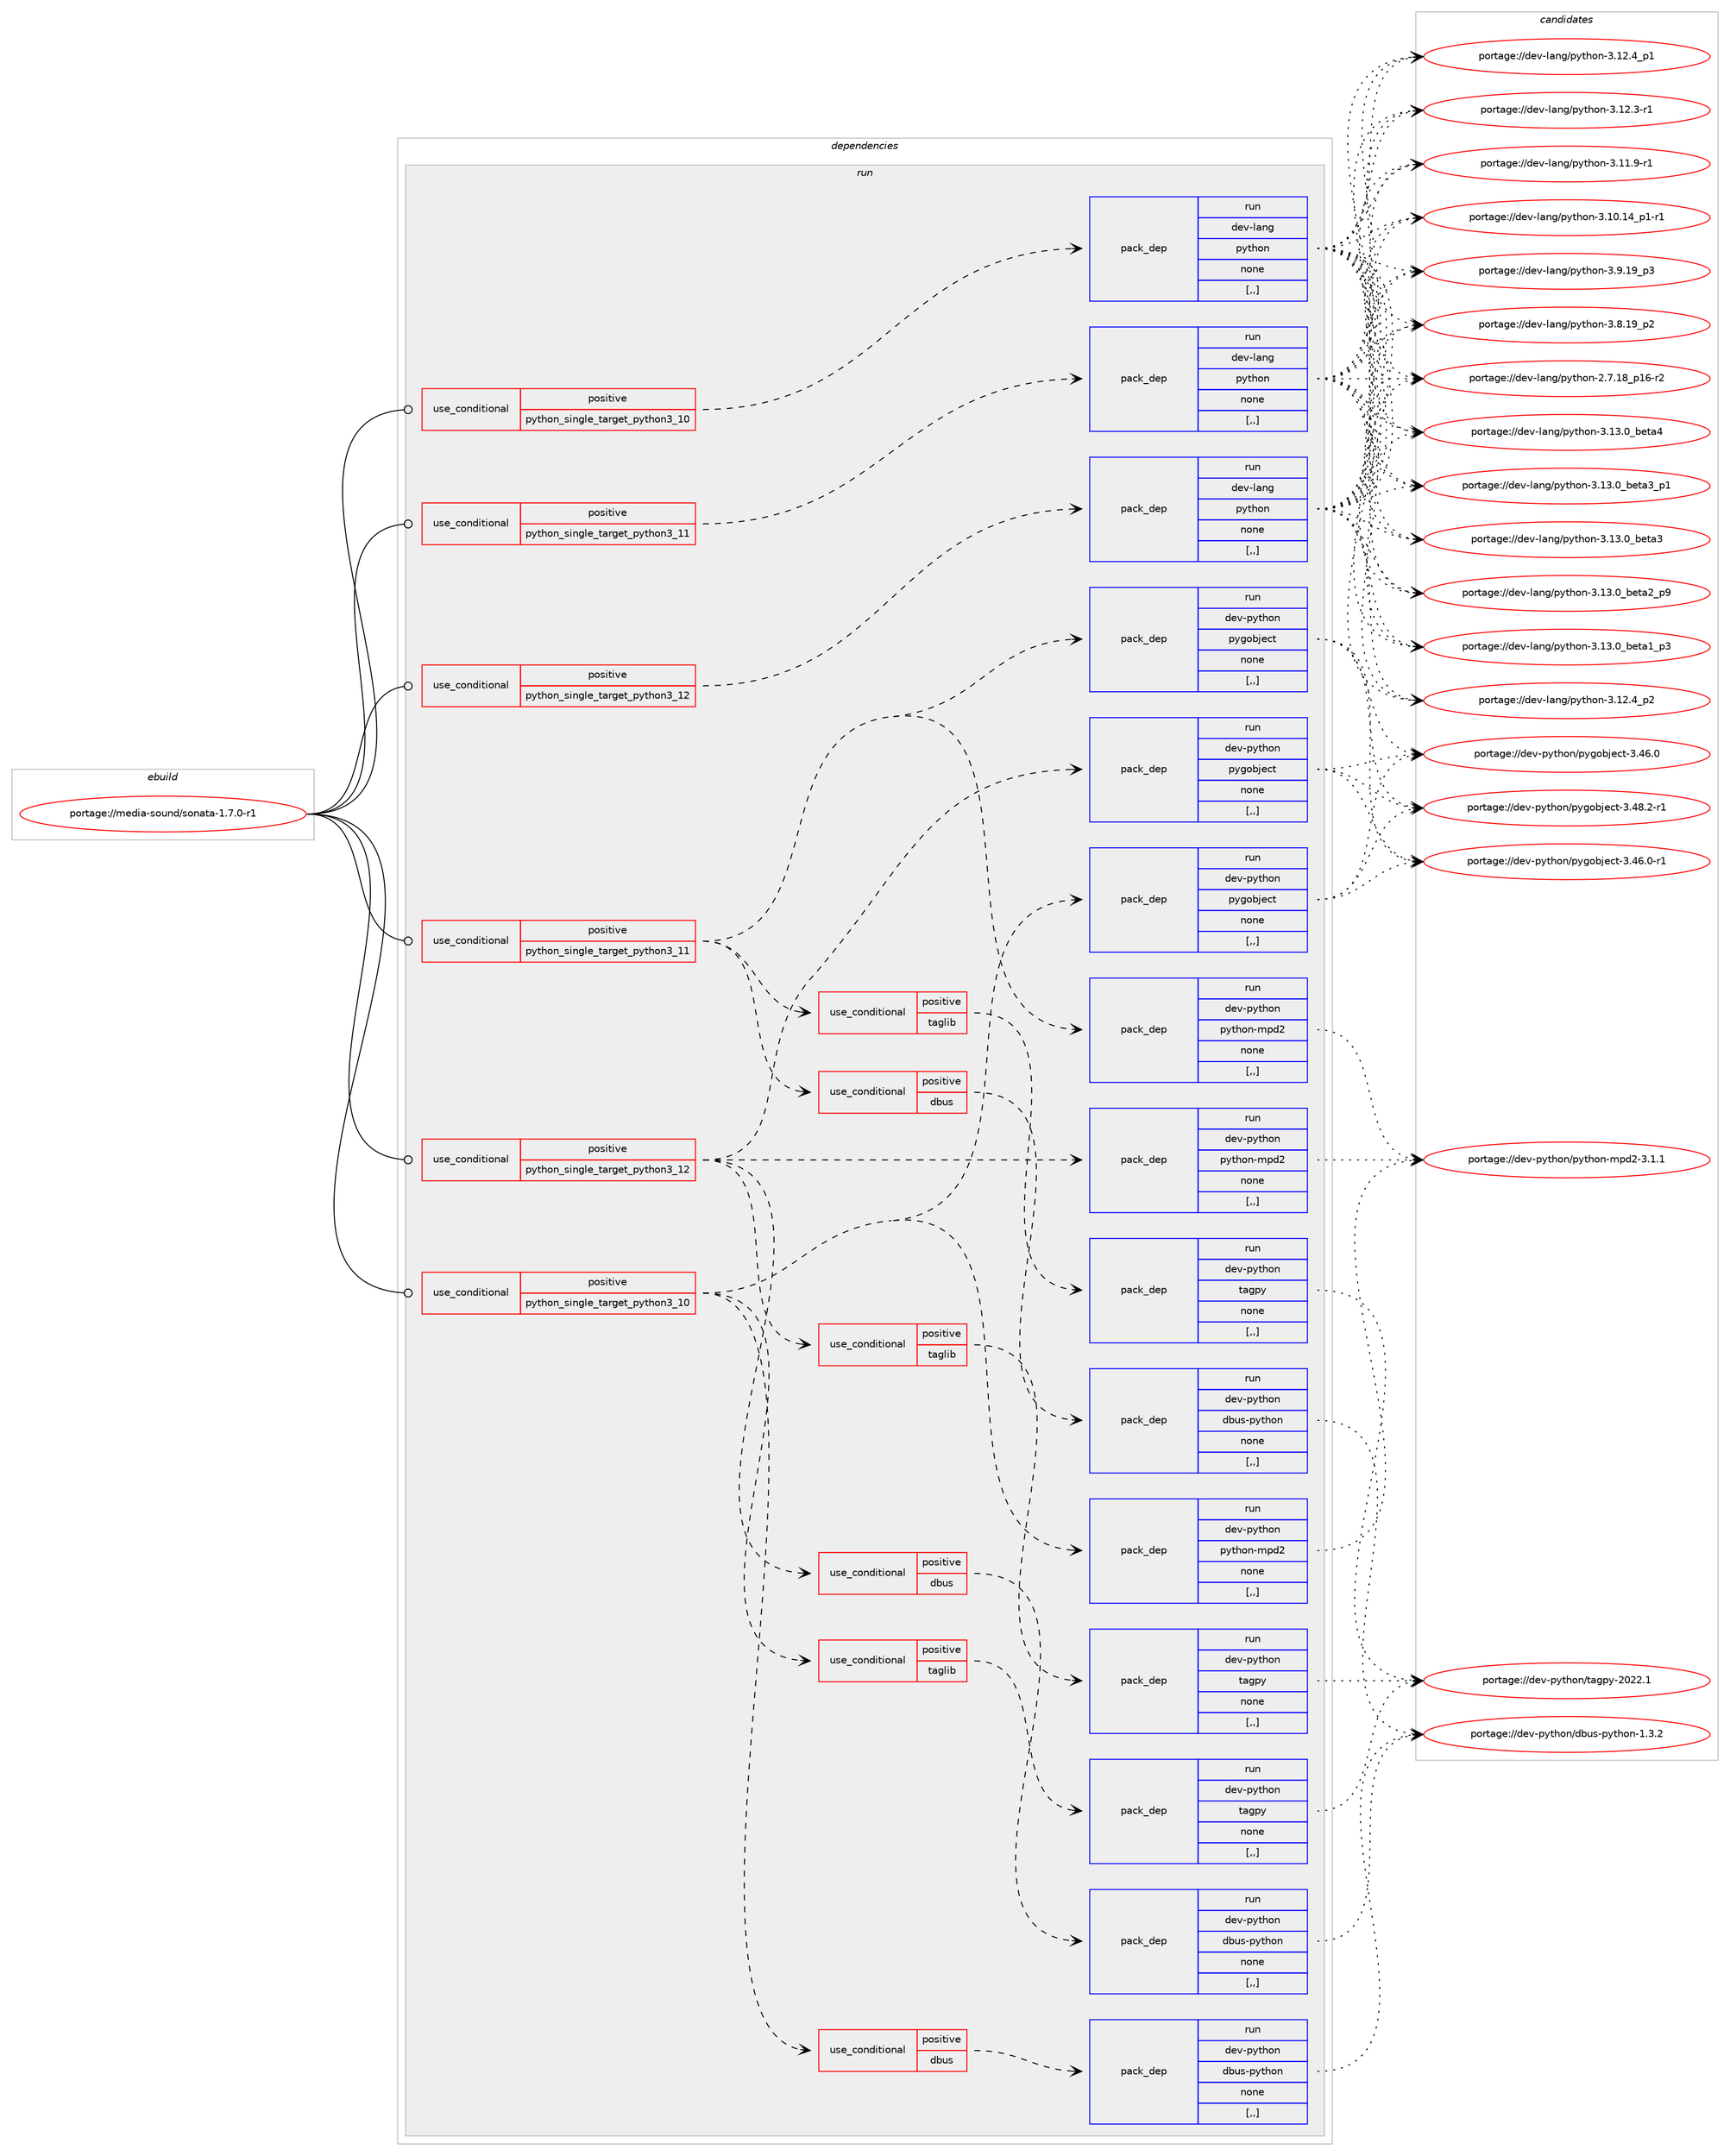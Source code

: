 digraph prolog {

# *************
# Graph options
# *************

newrank=true;
concentrate=true;
compound=true;
graph [rankdir=LR,fontname=Helvetica,fontsize=10,ranksep=1.5];#, ranksep=2.5, nodesep=0.2];
edge  [arrowhead=vee];
node  [fontname=Helvetica,fontsize=10];

# **********
# The ebuild
# **********

subgraph cluster_leftcol {
color=gray;
label=<<i>ebuild</i>>;
id [label="portage://media-sound/sonata-1.7.0-r1", color=red, width=4, href="../media-sound/sonata-1.7.0-r1.svg"];
}

# ****************
# The dependencies
# ****************

subgraph cluster_midcol {
color=gray;
label=<<i>dependencies</i>>;
subgraph cluster_compile {
fillcolor="#eeeeee";
style=filled;
label=<<i>compile</i>>;
}
subgraph cluster_compileandrun {
fillcolor="#eeeeee";
style=filled;
label=<<i>compile and run</i>>;
}
subgraph cluster_run {
fillcolor="#eeeeee";
style=filled;
label=<<i>run</i>>;
subgraph cond81389 {
dependency320820 [label=<<TABLE BORDER="0" CELLBORDER="1" CELLSPACING="0" CELLPADDING="4"><TR><TD ROWSPAN="3" CELLPADDING="10">use_conditional</TD></TR><TR><TD>positive</TD></TR><TR><TD>python_single_target_python3_10</TD></TR></TABLE>>, shape=none, color=red];
subgraph pack236964 {
dependency320821 [label=<<TABLE BORDER="0" CELLBORDER="1" CELLSPACING="0" CELLPADDING="4" WIDTH="220"><TR><TD ROWSPAN="6" CELLPADDING="30">pack_dep</TD></TR><TR><TD WIDTH="110">run</TD></TR><TR><TD>dev-lang</TD></TR><TR><TD>python</TD></TR><TR><TD>none</TD></TR><TR><TD>[,,]</TD></TR></TABLE>>, shape=none, color=blue];
}
dependency320820:e -> dependency320821:w [weight=20,style="dashed",arrowhead="vee"];
}
id:e -> dependency320820:w [weight=20,style="solid",arrowhead="odot"];
subgraph cond81390 {
dependency320822 [label=<<TABLE BORDER="0" CELLBORDER="1" CELLSPACING="0" CELLPADDING="4"><TR><TD ROWSPAN="3" CELLPADDING="10">use_conditional</TD></TR><TR><TD>positive</TD></TR><TR><TD>python_single_target_python3_10</TD></TR></TABLE>>, shape=none, color=red];
subgraph pack236965 {
dependency320823 [label=<<TABLE BORDER="0" CELLBORDER="1" CELLSPACING="0" CELLPADDING="4" WIDTH="220"><TR><TD ROWSPAN="6" CELLPADDING="30">pack_dep</TD></TR><TR><TD WIDTH="110">run</TD></TR><TR><TD>dev-python</TD></TR><TR><TD>pygobject</TD></TR><TR><TD>none</TD></TR><TR><TD>[,,]</TD></TR></TABLE>>, shape=none, color=blue];
}
dependency320822:e -> dependency320823:w [weight=20,style="dashed",arrowhead="vee"];
subgraph pack236966 {
dependency320824 [label=<<TABLE BORDER="0" CELLBORDER="1" CELLSPACING="0" CELLPADDING="4" WIDTH="220"><TR><TD ROWSPAN="6" CELLPADDING="30">pack_dep</TD></TR><TR><TD WIDTH="110">run</TD></TR><TR><TD>dev-python</TD></TR><TR><TD>python-mpd2</TD></TR><TR><TD>none</TD></TR><TR><TD>[,,]</TD></TR></TABLE>>, shape=none, color=blue];
}
dependency320822:e -> dependency320824:w [weight=20,style="dashed",arrowhead="vee"];
subgraph cond81391 {
dependency320825 [label=<<TABLE BORDER="0" CELLBORDER="1" CELLSPACING="0" CELLPADDING="4"><TR><TD ROWSPAN="3" CELLPADDING="10">use_conditional</TD></TR><TR><TD>positive</TD></TR><TR><TD>dbus</TD></TR></TABLE>>, shape=none, color=red];
subgraph pack236967 {
dependency320826 [label=<<TABLE BORDER="0" CELLBORDER="1" CELLSPACING="0" CELLPADDING="4" WIDTH="220"><TR><TD ROWSPAN="6" CELLPADDING="30">pack_dep</TD></TR><TR><TD WIDTH="110">run</TD></TR><TR><TD>dev-python</TD></TR><TR><TD>dbus-python</TD></TR><TR><TD>none</TD></TR><TR><TD>[,,]</TD></TR></TABLE>>, shape=none, color=blue];
}
dependency320825:e -> dependency320826:w [weight=20,style="dashed",arrowhead="vee"];
}
dependency320822:e -> dependency320825:w [weight=20,style="dashed",arrowhead="vee"];
subgraph cond81392 {
dependency320827 [label=<<TABLE BORDER="0" CELLBORDER="1" CELLSPACING="0" CELLPADDING="4"><TR><TD ROWSPAN="3" CELLPADDING="10">use_conditional</TD></TR><TR><TD>positive</TD></TR><TR><TD>taglib</TD></TR></TABLE>>, shape=none, color=red];
subgraph pack236968 {
dependency320828 [label=<<TABLE BORDER="0" CELLBORDER="1" CELLSPACING="0" CELLPADDING="4" WIDTH="220"><TR><TD ROWSPAN="6" CELLPADDING="30">pack_dep</TD></TR><TR><TD WIDTH="110">run</TD></TR><TR><TD>dev-python</TD></TR><TR><TD>tagpy</TD></TR><TR><TD>none</TD></TR><TR><TD>[,,]</TD></TR></TABLE>>, shape=none, color=blue];
}
dependency320827:e -> dependency320828:w [weight=20,style="dashed",arrowhead="vee"];
}
dependency320822:e -> dependency320827:w [weight=20,style="dashed",arrowhead="vee"];
}
id:e -> dependency320822:w [weight=20,style="solid",arrowhead="odot"];
subgraph cond81393 {
dependency320829 [label=<<TABLE BORDER="0" CELLBORDER="1" CELLSPACING="0" CELLPADDING="4"><TR><TD ROWSPAN="3" CELLPADDING="10">use_conditional</TD></TR><TR><TD>positive</TD></TR><TR><TD>python_single_target_python3_11</TD></TR></TABLE>>, shape=none, color=red];
subgraph pack236969 {
dependency320830 [label=<<TABLE BORDER="0" CELLBORDER="1" CELLSPACING="0" CELLPADDING="4" WIDTH="220"><TR><TD ROWSPAN="6" CELLPADDING="30">pack_dep</TD></TR><TR><TD WIDTH="110">run</TD></TR><TR><TD>dev-lang</TD></TR><TR><TD>python</TD></TR><TR><TD>none</TD></TR><TR><TD>[,,]</TD></TR></TABLE>>, shape=none, color=blue];
}
dependency320829:e -> dependency320830:w [weight=20,style="dashed",arrowhead="vee"];
}
id:e -> dependency320829:w [weight=20,style="solid",arrowhead="odot"];
subgraph cond81394 {
dependency320831 [label=<<TABLE BORDER="0" CELLBORDER="1" CELLSPACING="0" CELLPADDING="4"><TR><TD ROWSPAN="3" CELLPADDING="10">use_conditional</TD></TR><TR><TD>positive</TD></TR><TR><TD>python_single_target_python3_11</TD></TR></TABLE>>, shape=none, color=red];
subgraph pack236970 {
dependency320832 [label=<<TABLE BORDER="0" CELLBORDER="1" CELLSPACING="0" CELLPADDING="4" WIDTH="220"><TR><TD ROWSPAN="6" CELLPADDING="30">pack_dep</TD></TR><TR><TD WIDTH="110">run</TD></TR><TR><TD>dev-python</TD></TR><TR><TD>pygobject</TD></TR><TR><TD>none</TD></TR><TR><TD>[,,]</TD></TR></TABLE>>, shape=none, color=blue];
}
dependency320831:e -> dependency320832:w [weight=20,style="dashed",arrowhead="vee"];
subgraph pack236971 {
dependency320833 [label=<<TABLE BORDER="0" CELLBORDER="1" CELLSPACING="0" CELLPADDING="4" WIDTH="220"><TR><TD ROWSPAN="6" CELLPADDING="30">pack_dep</TD></TR><TR><TD WIDTH="110">run</TD></TR><TR><TD>dev-python</TD></TR><TR><TD>python-mpd2</TD></TR><TR><TD>none</TD></TR><TR><TD>[,,]</TD></TR></TABLE>>, shape=none, color=blue];
}
dependency320831:e -> dependency320833:w [weight=20,style="dashed",arrowhead="vee"];
subgraph cond81395 {
dependency320834 [label=<<TABLE BORDER="0" CELLBORDER="1" CELLSPACING="0" CELLPADDING="4"><TR><TD ROWSPAN="3" CELLPADDING="10">use_conditional</TD></TR><TR><TD>positive</TD></TR><TR><TD>dbus</TD></TR></TABLE>>, shape=none, color=red];
subgraph pack236972 {
dependency320835 [label=<<TABLE BORDER="0" CELLBORDER="1" CELLSPACING="0" CELLPADDING="4" WIDTH="220"><TR><TD ROWSPAN="6" CELLPADDING="30">pack_dep</TD></TR><TR><TD WIDTH="110">run</TD></TR><TR><TD>dev-python</TD></TR><TR><TD>dbus-python</TD></TR><TR><TD>none</TD></TR><TR><TD>[,,]</TD></TR></TABLE>>, shape=none, color=blue];
}
dependency320834:e -> dependency320835:w [weight=20,style="dashed",arrowhead="vee"];
}
dependency320831:e -> dependency320834:w [weight=20,style="dashed",arrowhead="vee"];
subgraph cond81396 {
dependency320836 [label=<<TABLE BORDER="0" CELLBORDER="1" CELLSPACING="0" CELLPADDING="4"><TR><TD ROWSPAN="3" CELLPADDING="10">use_conditional</TD></TR><TR><TD>positive</TD></TR><TR><TD>taglib</TD></TR></TABLE>>, shape=none, color=red];
subgraph pack236973 {
dependency320837 [label=<<TABLE BORDER="0" CELLBORDER="1" CELLSPACING="0" CELLPADDING="4" WIDTH="220"><TR><TD ROWSPAN="6" CELLPADDING="30">pack_dep</TD></TR><TR><TD WIDTH="110">run</TD></TR><TR><TD>dev-python</TD></TR><TR><TD>tagpy</TD></TR><TR><TD>none</TD></TR><TR><TD>[,,]</TD></TR></TABLE>>, shape=none, color=blue];
}
dependency320836:e -> dependency320837:w [weight=20,style="dashed",arrowhead="vee"];
}
dependency320831:e -> dependency320836:w [weight=20,style="dashed",arrowhead="vee"];
}
id:e -> dependency320831:w [weight=20,style="solid",arrowhead="odot"];
subgraph cond81397 {
dependency320838 [label=<<TABLE BORDER="0" CELLBORDER="1" CELLSPACING="0" CELLPADDING="4"><TR><TD ROWSPAN="3" CELLPADDING="10">use_conditional</TD></TR><TR><TD>positive</TD></TR><TR><TD>python_single_target_python3_12</TD></TR></TABLE>>, shape=none, color=red];
subgraph pack236974 {
dependency320839 [label=<<TABLE BORDER="0" CELLBORDER="1" CELLSPACING="0" CELLPADDING="4" WIDTH="220"><TR><TD ROWSPAN="6" CELLPADDING="30">pack_dep</TD></TR><TR><TD WIDTH="110">run</TD></TR><TR><TD>dev-lang</TD></TR><TR><TD>python</TD></TR><TR><TD>none</TD></TR><TR><TD>[,,]</TD></TR></TABLE>>, shape=none, color=blue];
}
dependency320838:e -> dependency320839:w [weight=20,style="dashed",arrowhead="vee"];
}
id:e -> dependency320838:w [weight=20,style="solid",arrowhead="odot"];
subgraph cond81398 {
dependency320840 [label=<<TABLE BORDER="0" CELLBORDER="1" CELLSPACING="0" CELLPADDING="4"><TR><TD ROWSPAN="3" CELLPADDING="10">use_conditional</TD></TR><TR><TD>positive</TD></TR><TR><TD>python_single_target_python3_12</TD></TR></TABLE>>, shape=none, color=red];
subgraph pack236975 {
dependency320841 [label=<<TABLE BORDER="0" CELLBORDER="1" CELLSPACING="0" CELLPADDING="4" WIDTH="220"><TR><TD ROWSPAN="6" CELLPADDING="30">pack_dep</TD></TR><TR><TD WIDTH="110">run</TD></TR><TR><TD>dev-python</TD></TR><TR><TD>pygobject</TD></TR><TR><TD>none</TD></TR><TR><TD>[,,]</TD></TR></TABLE>>, shape=none, color=blue];
}
dependency320840:e -> dependency320841:w [weight=20,style="dashed",arrowhead="vee"];
subgraph pack236976 {
dependency320842 [label=<<TABLE BORDER="0" CELLBORDER="1" CELLSPACING="0" CELLPADDING="4" WIDTH="220"><TR><TD ROWSPAN="6" CELLPADDING="30">pack_dep</TD></TR><TR><TD WIDTH="110">run</TD></TR><TR><TD>dev-python</TD></TR><TR><TD>python-mpd2</TD></TR><TR><TD>none</TD></TR><TR><TD>[,,]</TD></TR></TABLE>>, shape=none, color=blue];
}
dependency320840:e -> dependency320842:w [weight=20,style="dashed",arrowhead="vee"];
subgraph cond81399 {
dependency320843 [label=<<TABLE BORDER="0" CELLBORDER="1" CELLSPACING="0" CELLPADDING="4"><TR><TD ROWSPAN="3" CELLPADDING="10">use_conditional</TD></TR><TR><TD>positive</TD></TR><TR><TD>dbus</TD></TR></TABLE>>, shape=none, color=red];
subgraph pack236977 {
dependency320844 [label=<<TABLE BORDER="0" CELLBORDER="1" CELLSPACING="0" CELLPADDING="4" WIDTH="220"><TR><TD ROWSPAN="6" CELLPADDING="30">pack_dep</TD></TR><TR><TD WIDTH="110">run</TD></TR><TR><TD>dev-python</TD></TR><TR><TD>dbus-python</TD></TR><TR><TD>none</TD></TR><TR><TD>[,,]</TD></TR></TABLE>>, shape=none, color=blue];
}
dependency320843:e -> dependency320844:w [weight=20,style="dashed",arrowhead="vee"];
}
dependency320840:e -> dependency320843:w [weight=20,style="dashed",arrowhead="vee"];
subgraph cond81400 {
dependency320845 [label=<<TABLE BORDER="0" CELLBORDER="1" CELLSPACING="0" CELLPADDING="4"><TR><TD ROWSPAN="3" CELLPADDING="10">use_conditional</TD></TR><TR><TD>positive</TD></TR><TR><TD>taglib</TD></TR></TABLE>>, shape=none, color=red];
subgraph pack236978 {
dependency320846 [label=<<TABLE BORDER="0" CELLBORDER="1" CELLSPACING="0" CELLPADDING="4" WIDTH="220"><TR><TD ROWSPAN="6" CELLPADDING="30">pack_dep</TD></TR><TR><TD WIDTH="110">run</TD></TR><TR><TD>dev-python</TD></TR><TR><TD>tagpy</TD></TR><TR><TD>none</TD></TR><TR><TD>[,,]</TD></TR></TABLE>>, shape=none, color=blue];
}
dependency320845:e -> dependency320846:w [weight=20,style="dashed",arrowhead="vee"];
}
dependency320840:e -> dependency320845:w [weight=20,style="dashed",arrowhead="vee"];
}
id:e -> dependency320840:w [weight=20,style="solid",arrowhead="odot"];
}
}

# **************
# The candidates
# **************

subgraph cluster_choices {
rank=same;
color=gray;
label=<<i>candidates</i>>;

subgraph choice236964 {
color=black;
nodesep=1;
choice1001011184510897110103471121211161041111104551464951464895981011169752 [label="portage://dev-lang/python-3.13.0_beta4", color=red, width=4,href="../dev-lang/python-3.13.0_beta4.svg"];
choice10010111845108971101034711212111610411111045514649514648959810111697519511249 [label="portage://dev-lang/python-3.13.0_beta3_p1", color=red, width=4,href="../dev-lang/python-3.13.0_beta3_p1.svg"];
choice1001011184510897110103471121211161041111104551464951464895981011169751 [label="portage://dev-lang/python-3.13.0_beta3", color=red, width=4,href="../dev-lang/python-3.13.0_beta3.svg"];
choice10010111845108971101034711212111610411111045514649514648959810111697509511257 [label="portage://dev-lang/python-3.13.0_beta2_p9", color=red, width=4,href="../dev-lang/python-3.13.0_beta2_p9.svg"];
choice10010111845108971101034711212111610411111045514649514648959810111697499511251 [label="portage://dev-lang/python-3.13.0_beta1_p3", color=red, width=4,href="../dev-lang/python-3.13.0_beta1_p3.svg"];
choice100101118451089711010347112121116104111110455146495046529511250 [label="portage://dev-lang/python-3.12.4_p2", color=red, width=4,href="../dev-lang/python-3.12.4_p2.svg"];
choice100101118451089711010347112121116104111110455146495046529511249 [label="portage://dev-lang/python-3.12.4_p1", color=red, width=4,href="../dev-lang/python-3.12.4_p1.svg"];
choice100101118451089711010347112121116104111110455146495046514511449 [label="portage://dev-lang/python-3.12.3-r1", color=red, width=4,href="../dev-lang/python-3.12.3-r1.svg"];
choice100101118451089711010347112121116104111110455146494946574511449 [label="portage://dev-lang/python-3.11.9-r1", color=red, width=4,href="../dev-lang/python-3.11.9-r1.svg"];
choice100101118451089711010347112121116104111110455146494846495295112494511449 [label="portage://dev-lang/python-3.10.14_p1-r1", color=red, width=4,href="../dev-lang/python-3.10.14_p1-r1.svg"];
choice100101118451089711010347112121116104111110455146574649579511251 [label="portage://dev-lang/python-3.9.19_p3", color=red, width=4,href="../dev-lang/python-3.9.19_p3.svg"];
choice100101118451089711010347112121116104111110455146564649579511250 [label="portage://dev-lang/python-3.8.19_p2", color=red, width=4,href="../dev-lang/python-3.8.19_p2.svg"];
choice100101118451089711010347112121116104111110455046554649569511249544511450 [label="portage://dev-lang/python-2.7.18_p16-r2", color=red, width=4,href="../dev-lang/python-2.7.18_p16-r2.svg"];
dependency320821:e -> choice1001011184510897110103471121211161041111104551464951464895981011169752:w [style=dotted,weight="100"];
dependency320821:e -> choice10010111845108971101034711212111610411111045514649514648959810111697519511249:w [style=dotted,weight="100"];
dependency320821:e -> choice1001011184510897110103471121211161041111104551464951464895981011169751:w [style=dotted,weight="100"];
dependency320821:e -> choice10010111845108971101034711212111610411111045514649514648959810111697509511257:w [style=dotted,weight="100"];
dependency320821:e -> choice10010111845108971101034711212111610411111045514649514648959810111697499511251:w [style=dotted,weight="100"];
dependency320821:e -> choice100101118451089711010347112121116104111110455146495046529511250:w [style=dotted,weight="100"];
dependency320821:e -> choice100101118451089711010347112121116104111110455146495046529511249:w [style=dotted,weight="100"];
dependency320821:e -> choice100101118451089711010347112121116104111110455146495046514511449:w [style=dotted,weight="100"];
dependency320821:e -> choice100101118451089711010347112121116104111110455146494946574511449:w [style=dotted,weight="100"];
dependency320821:e -> choice100101118451089711010347112121116104111110455146494846495295112494511449:w [style=dotted,weight="100"];
dependency320821:e -> choice100101118451089711010347112121116104111110455146574649579511251:w [style=dotted,weight="100"];
dependency320821:e -> choice100101118451089711010347112121116104111110455146564649579511250:w [style=dotted,weight="100"];
dependency320821:e -> choice100101118451089711010347112121116104111110455046554649569511249544511450:w [style=dotted,weight="100"];
}
subgraph choice236965 {
color=black;
nodesep=1;
choice10010111845112121116104111110471121211031119810610199116455146525646504511449 [label="portage://dev-python/pygobject-3.48.2-r1", color=red, width=4,href="../dev-python/pygobject-3.48.2-r1.svg"];
choice10010111845112121116104111110471121211031119810610199116455146525446484511449 [label="portage://dev-python/pygobject-3.46.0-r1", color=red, width=4,href="../dev-python/pygobject-3.46.0-r1.svg"];
choice1001011184511212111610411111047112121103111981061019911645514652544648 [label="portage://dev-python/pygobject-3.46.0", color=red, width=4,href="../dev-python/pygobject-3.46.0.svg"];
dependency320823:e -> choice10010111845112121116104111110471121211031119810610199116455146525646504511449:w [style=dotted,weight="100"];
dependency320823:e -> choice10010111845112121116104111110471121211031119810610199116455146525446484511449:w [style=dotted,weight="100"];
dependency320823:e -> choice1001011184511212111610411111047112121103111981061019911645514652544648:w [style=dotted,weight="100"];
}
subgraph choice236966 {
color=black;
nodesep=1;
choice10010111845112121116104111110471121211161041111104510911210050455146494649 [label="portage://dev-python/python-mpd2-3.1.1", color=red, width=4,href="../dev-python/python-mpd2-3.1.1.svg"];
dependency320824:e -> choice10010111845112121116104111110471121211161041111104510911210050455146494649:w [style=dotted,weight="100"];
}
subgraph choice236967 {
color=black;
nodesep=1;
choice10010111845112121116104111110471009811711545112121116104111110454946514650 [label="portage://dev-python/dbus-python-1.3.2", color=red, width=4,href="../dev-python/dbus-python-1.3.2.svg"];
dependency320826:e -> choice10010111845112121116104111110471009811711545112121116104111110454946514650:w [style=dotted,weight="100"];
}
subgraph choice236968 {
color=black;
nodesep=1;
choice10010111845112121116104111110471169710311212145504850504649 [label="portage://dev-python/tagpy-2022.1", color=red, width=4,href="../dev-python/tagpy-2022.1.svg"];
dependency320828:e -> choice10010111845112121116104111110471169710311212145504850504649:w [style=dotted,weight="100"];
}
subgraph choice236969 {
color=black;
nodesep=1;
choice1001011184510897110103471121211161041111104551464951464895981011169752 [label="portage://dev-lang/python-3.13.0_beta4", color=red, width=4,href="../dev-lang/python-3.13.0_beta4.svg"];
choice10010111845108971101034711212111610411111045514649514648959810111697519511249 [label="portage://dev-lang/python-3.13.0_beta3_p1", color=red, width=4,href="../dev-lang/python-3.13.0_beta3_p1.svg"];
choice1001011184510897110103471121211161041111104551464951464895981011169751 [label="portage://dev-lang/python-3.13.0_beta3", color=red, width=4,href="../dev-lang/python-3.13.0_beta3.svg"];
choice10010111845108971101034711212111610411111045514649514648959810111697509511257 [label="portage://dev-lang/python-3.13.0_beta2_p9", color=red, width=4,href="../dev-lang/python-3.13.0_beta2_p9.svg"];
choice10010111845108971101034711212111610411111045514649514648959810111697499511251 [label="portage://dev-lang/python-3.13.0_beta1_p3", color=red, width=4,href="../dev-lang/python-3.13.0_beta1_p3.svg"];
choice100101118451089711010347112121116104111110455146495046529511250 [label="portage://dev-lang/python-3.12.4_p2", color=red, width=4,href="../dev-lang/python-3.12.4_p2.svg"];
choice100101118451089711010347112121116104111110455146495046529511249 [label="portage://dev-lang/python-3.12.4_p1", color=red, width=4,href="../dev-lang/python-3.12.4_p1.svg"];
choice100101118451089711010347112121116104111110455146495046514511449 [label="portage://dev-lang/python-3.12.3-r1", color=red, width=4,href="../dev-lang/python-3.12.3-r1.svg"];
choice100101118451089711010347112121116104111110455146494946574511449 [label="portage://dev-lang/python-3.11.9-r1", color=red, width=4,href="../dev-lang/python-3.11.9-r1.svg"];
choice100101118451089711010347112121116104111110455146494846495295112494511449 [label="portage://dev-lang/python-3.10.14_p1-r1", color=red, width=4,href="../dev-lang/python-3.10.14_p1-r1.svg"];
choice100101118451089711010347112121116104111110455146574649579511251 [label="portage://dev-lang/python-3.9.19_p3", color=red, width=4,href="../dev-lang/python-3.9.19_p3.svg"];
choice100101118451089711010347112121116104111110455146564649579511250 [label="portage://dev-lang/python-3.8.19_p2", color=red, width=4,href="../dev-lang/python-3.8.19_p2.svg"];
choice100101118451089711010347112121116104111110455046554649569511249544511450 [label="portage://dev-lang/python-2.7.18_p16-r2", color=red, width=4,href="../dev-lang/python-2.7.18_p16-r2.svg"];
dependency320830:e -> choice1001011184510897110103471121211161041111104551464951464895981011169752:w [style=dotted,weight="100"];
dependency320830:e -> choice10010111845108971101034711212111610411111045514649514648959810111697519511249:w [style=dotted,weight="100"];
dependency320830:e -> choice1001011184510897110103471121211161041111104551464951464895981011169751:w [style=dotted,weight="100"];
dependency320830:e -> choice10010111845108971101034711212111610411111045514649514648959810111697509511257:w [style=dotted,weight="100"];
dependency320830:e -> choice10010111845108971101034711212111610411111045514649514648959810111697499511251:w [style=dotted,weight="100"];
dependency320830:e -> choice100101118451089711010347112121116104111110455146495046529511250:w [style=dotted,weight="100"];
dependency320830:e -> choice100101118451089711010347112121116104111110455146495046529511249:w [style=dotted,weight="100"];
dependency320830:e -> choice100101118451089711010347112121116104111110455146495046514511449:w [style=dotted,weight="100"];
dependency320830:e -> choice100101118451089711010347112121116104111110455146494946574511449:w [style=dotted,weight="100"];
dependency320830:e -> choice100101118451089711010347112121116104111110455146494846495295112494511449:w [style=dotted,weight="100"];
dependency320830:e -> choice100101118451089711010347112121116104111110455146574649579511251:w [style=dotted,weight="100"];
dependency320830:e -> choice100101118451089711010347112121116104111110455146564649579511250:w [style=dotted,weight="100"];
dependency320830:e -> choice100101118451089711010347112121116104111110455046554649569511249544511450:w [style=dotted,weight="100"];
}
subgraph choice236970 {
color=black;
nodesep=1;
choice10010111845112121116104111110471121211031119810610199116455146525646504511449 [label="portage://dev-python/pygobject-3.48.2-r1", color=red, width=4,href="../dev-python/pygobject-3.48.2-r1.svg"];
choice10010111845112121116104111110471121211031119810610199116455146525446484511449 [label="portage://dev-python/pygobject-3.46.0-r1", color=red, width=4,href="../dev-python/pygobject-3.46.0-r1.svg"];
choice1001011184511212111610411111047112121103111981061019911645514652544648 [label="portage://dev-python/pygobject-3.46.0", color=red, width=4,href="../dev-python/pygobject-3.46.0.svg"];
dependency320832:e -> choice10010111845112121116104111110471121211031119810610199116455146525646504511449:w [style=dotted,weight="100"];
dependency320832:e -> choice10010111845112121116104111110471121211031119810610199116455146525446484511449:w [style=dotted,weight="100"];
dependency320832:e -> choice1001011184511212111610411111047112121103111981061019911645514652544648:w [style=dotted,weight="100"];
}
subgraph choice236971 {
color=black;
nodesep=1;
choice10010111845112121116104111110471121211161041111104510911210050455146494649 [label="portage://dev-python/python-mpd2-3.1.1", color=red, width=4,href="../dev-python/python-mpd2-3.1.1.svg"];
dependency320833:e -> choice10010111845112121116104111110471121211161041111104510911210050455146494649:w [style=dotted,weight="100"];
}
subgraph choice236972 {
color=black;
nodesep=1;
choice10010111845112121116104111110471009811711545112121116104111110454946514650 [label="portage://dev-python/dbus-python-1.3.2", color=red, width=4,href="../dev-python/dbus-python-1.3.2.svg"];
dependency320835:e -> choice10010111845112121116104111110471009811711545112121116104111110454946514650:w [style=dotted,weight="100"];
}
subgraph choice236973 {
color=black;
nodesep=1;
choice10010111845112121116104111110471169710311212145504850504649 [label="portage://dev-python/tagpy-2022.1", color=red, width=4,href="../dev-python/tagpy-2022.1.svg"];
dependency320837:e -> choice10010111845112121116104111110471169710311212145504850504649:w [style=dotted,weight="100"];
}
subgraph choice236974 {
color=black;
nodesep=1;
choice1001011184510897110103471121211161041111104551464951464895981011169752 [label="portage://dev-lang/python-3.13.0_beta4", color=red, width=4,href="../dev-lang/python-3.13.0_beta4.svg"];
choice10010111845108971101034711212111610411111045514649514648959810111697519511249 [label="portage://dev-lang/python-3.13.0_beta3_p1", color=red, width=4,href="../dev-lang/python-3.13.0_beta3_p1.svg"];
choice1001011184510897110103471121211161041111104551464951464895981011169751 [label="portage://dev-lang/python-3.13.0_beta3", color=red, width=4,href="../dev-lang/python-3.13.0_beta3.svg"];
choice10010111845108971101034711212111610411111045514649514648959810111697509511257 [label="portage://dev-lang/python-3.13.0_beta2_p9", color=red, width=4,href="../dev-lang/python-3.13.0_beta2_p9.svg"];
choice10010111845108971101034711212111610411111045514649514648959810111697499511251 [label="portage://dev-lang/python-3.13.0_beta1_p3", color=red, width=4,href="../dev-lang/python-3.13.0_beta1_p3.svg"];
choice100101118451089711010347112121116104111110455146495046529511250 [label="portage://dev-lang/python-3.12.4_p2", color=red, width=4,href="../dev-lang/python-3.12.4_p2.svg"];
choice100101118451089711010347112121116104111110455146495046529511249 [label="portage://dev-lang/python-3.12.4_p1", color=red, width=4,href="../dev-lang/python-3.12.4_p1.svg"];
choice100101118451089711010347112121116104111110455146495046514511449 [label="portage://dev-lang/python-3.12.3-r1", color=red, width=4,href="../dev-lang/python-3.12.3-r1.svg"];
choice100101118451089711010347112121116104111110455146494946574511449 [label="portage://dev-lang/python-3.11.9-r1", color=red, width=4,href="../dev-lang/python-3.11.9-r1.svg"];
choice100101118451089711010347112121116104111110455146494846495295112494511449 [label="portage://dev-lang/python-3.10.14_p1-r1", color=red, width=4,href="../dev-lang/python-3.10.14_p1-r1.svg"];
choice100101118451089711010347112121116104111110455146574649579511251 [label="portage://dev-lang/python-3.9.19_p3", color=red, width=4,href="../dev-lang/python-3.9.19_p3.svg"];
choice100101118451089711010347112121116104111110455146564649579511250 [label="portage://dev-lang/python-3.8.19_p2", color=red, width=4,href="../dev-lang/python-3.8.19_p2.svg"];
choice100101118451089711010347112121116104111110455046554649569511249544511450 [label="portage://dev-lang/python-2.7.18_p16-r2", color=red, width=4,href="../dev-lang/python-2.7.18_p16-r2.svg"];
dependency320839:e -> choice1001011184510897110103471121211161041111104551464951464895981011169752:w [style=dotted,weight="100"];
dependency320839:e -> choice10010111845108971101034711212111610411111045514649514648959810111697519511249:w [style=dotted,weight="100"];
dependency320839:e -> choice1001011184510897110103471121211161041111104551464951464895981011169751:w [style=dotted,weight="100"];
dependency320839:e -> choice10010111845108971101034711212111610411111045514649514648959810111697509511257:w [style=dotted,weight="100"];
dependency320839:e -> choice10010111845108971101034711212111610411111045514649514648959810111697499511251:w [style=dotted,weight="100"];
dependency320839:e -> choice100101118451089711010347112121116104111110455146495046529511250:w [style=dotted,weight="100"];
dependency320839:e -> choice100101118451089711010347112121116104111110455146495046529511249:w [style=dotted,weight="100"];
dependency320839:e -> choice100101118451089711010347112121116104111110455146495046514511449:w [style=dotted,weight="100"];
dependency320839:e -> choice100101118451089711010347112121116104111110455146494946574511449:w [style=dotted,weight="100"];
dependency320839:e -> choice100101118451089711010347112121116104111110455146494846495295112494511449:w [style=dotted,weight="100"];
dependency320839:e -> choice100101118451089711010347112121116104111110455146574649579511251:w [style=dotted,weight="100"];
dependency320839:e -> choice100101118451089711010347112121116104111110455146564649579511250:w [style=dotted,weight="100"];
dependency320839:e -> choice100101118451089711010347112121116104111110455046554649569511249544511450:w [style=dotted,weight="100"];
}
subgraph choice236975 {
color=black;
nodesep=1;
choice10010111845112121116104111110471121211031119810610199116455146525646504511449 [label="portage://dev-python/pygobject-3.48.2-r1", color=red, width=4,href="../dev-python/pygobject-3.48.2-r1.svg"];
choice10010111845112121116104111110471121211031119810610199116455146525446484511449 [label="portage://dev-python/pygobject-3.46.0-r1", color=red, width=4,href="../dev-python/pygobject-3.46.0-r1.svg"];
choice1001011184511212111610411111047112121103111981061019911645514652544648 [label="portage://dev-python/pygobject-3.46.0", color=red, width=4,href="../dev-python/pygobject-3.46.0.svg"];
dependency320841:e -> choice10010111845112121116104111110471121211031119810610199116455146525646504511449:w [style=dotted,weight="100"];
dependency320841:e -> choice10010111845112121116104111110471121211031119810610199116455146525446484511449:w [style=dotted,weight="100"];
dependency320841:e -> choice1001011184511212111610411111047112121103111981061019911645514652544648:w [style=dotted,weight="100"];
}
subgraph choice236976 {
color=black;
nodesep=1;
choice10010111845112121116104111110471121211161041111104510911210050455146494649 [label="portage://dev-python/python-mpd2-3.1.1", color=red, width=4,href="../dev-python/python-mpd2-3.1.1.svg"];
dependency320842:e -> choice10010111845112121116104111110471121211161041111104510911210050455146494649:w [style=dotted,weight="100"];
}
subgraph choice236977 {
color=black;
nodesep=1;
choice10010111845112121116104111110471009811711545112121116104111110454946514650 [label="portage://dev-python/dbus-python-1.3.2", color=red, width=4,href="../dev-python/dbus-python-1.3.2.svg"];
dependency320844:e -> choice10010111845112121116104111110471009811711545112121116104111110454946514650:w [style=dotted,weight="100"];
}
subgraph choice236978 {
color=black;
nodesep=1;
choice10010111845112121116104111110471169710311212145504850504649 [label="portage://dev-python/tagpy-2022.1", color=red, width=4,href="../dev-python/tagpy-2022.1.svg"];
dependency320846:e -> choice10010111845112121116104111110471169710311212145504850504649:w [style=dotted,weight="100"];
}
}

}
